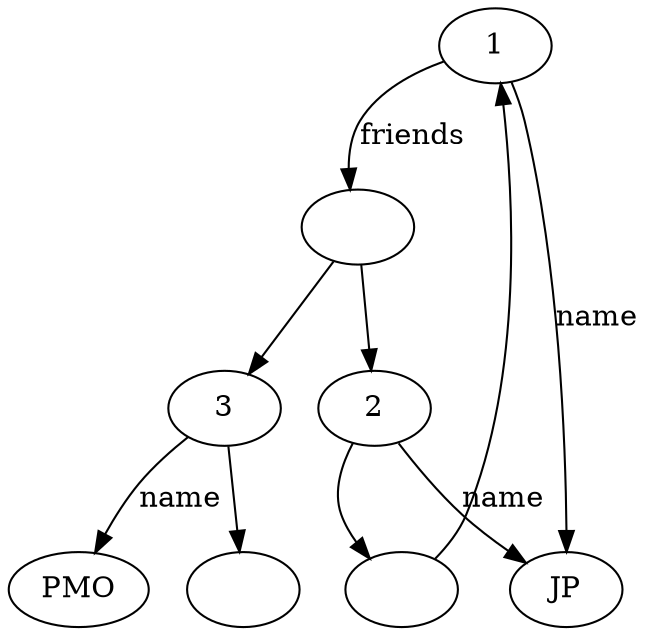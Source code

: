 digraph facebook_spurious_sharing {
    friends_of_1 [label=""];
    friends_of_2 [label=""];
    friends_of_3 [label=""];
    { graph [rank=min]; 1; }
    1 -> JP [label=name];
    1 -> friends_of_1 [label=friends];
    friends_of_1 -> 2;
    friends_of_1 -> 3;
    2 -> JP [label=name];
    3 -> PMO [label=name];
    2 -> friends_of_2 -> 1;
    3 -> friends_of_3;
}
